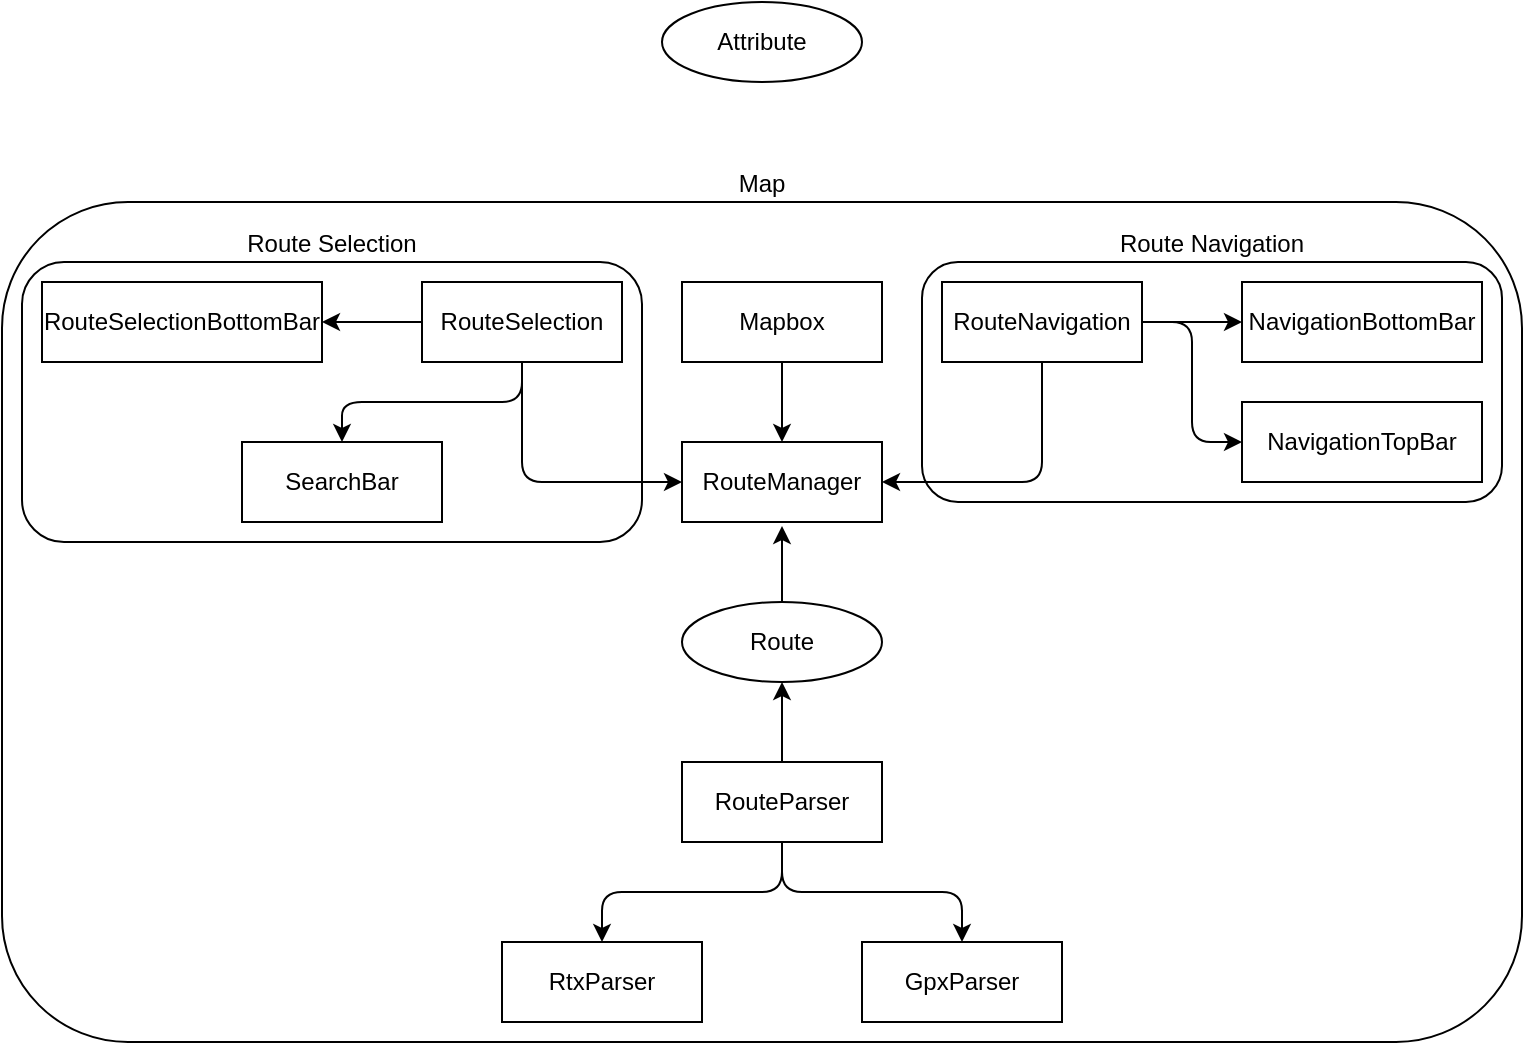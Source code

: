 <mxfile version="13.10.0" type="embed">
    <diagram id="96iW01J79K3crN-nY3J0" name="Page-1">
        <mxGraphModel dx="1081" dy="790" grid="1" gridSize="10" guides="1" tooltips="1" connect="1" arrows="1" fold="1" page="1" pageScale="1" pageWidth="1600" pageHeight="900" math="0" shadow="0">
            <root>
                <mxCell id="0"/>
                <mxCell id="1" parent="0"/>
                <mxCell id="46" value="Map" style="rounded=1;whiteSpace=wrap;html=1;sketch=0;labelPosition=center;verticalLabelPosition=top;align=center;verticalAlign=bottom;" vertex="1" parent="1">
                    <mxGeometry x="530" y="230" width="760" height="420" as="geometry"/>
                </mxCell>
                <mxCell id="45" value="Route Navigation" style="rounded=1;whiteSpace=wrap;html=1;sketch=0;spacing=2;labelPosition=center;verticalLabelPosition=top;align=center;verticalAlign=bottom;" vertex="1" parent="1">
                    <mxGeometry x="990" y="260" width="290" height="120" as="geometry"/>
                </mxCell>
                <mxCell id="42" value="Route Selection" style="rounded=1;whiteSpace=wrap;html=1;sketch=0;labelPosition=center;verticalLabelPosition=top;align=center;verticalAlign=bottom;" vertex="1" parent="1">
                    <mxGeometry x="540" y="260" width="310" height="140" as="geometry"/>
                </mxCell>
                <mxCell id="23" style="edgeStyle=orthogonalEdgeStyle;curved=0;rounded=1;sketch=0;orthogonalLoop=1;jettySize=auto;html=1;exitX=0.5;exitY=1;exitDx=0;exitDy=0;" edge="1" parent="1" source="16" target="19">
                    <mxGeometry relative="1" as="geometry"/>
                </mxCell>
                <mxCell id="16" value="Mapbox" style="whiteSpace=wrap;html=1;align=center;rounded=0;sketch=0;" vertex="1" parent="1">
                    <mxGeometry x="870" y="270" width="100" height="40" as="geometry"/>
                </mxCell>
                <mxCell id="29" style="edgeStyle=orthogonalEdgeStyle;curved=0;rounded=1;sketch=0;orthogonalLoop=1;jettySize=auto;html=1;entryX=0.5;entryY=0;entryDx=0;entryDy=0;" edge="1" parent="1" source="17" target="28">
                    <mxGeometry relative="1" as="geometry"/>
                </mxCell>
                <mxCell id="33" style="edgeStyle=orthogonalEdgeStyle;curved=0;rounded=1;sketch=0;orthogonalLoop=1;jettySize=auto;html=1;entryX=1;entryY=0.5;entryDx=0;entryDy=0;" edge="1" parent="1" source="17" target="30">
                    <mxGeometry relative="1" as="geometry"/>
                </mxCell>
                <mxCell id="17" value="RouteSelection" style="whiteSpace=wrap;html=1;align=center;rounded=0;sketch=0;" vertex="1" parent="1">
                    <mxGeometry x="740" y="270" width="100" height="40" as="geometry"/>
                </mxCell>
                <mxCell id="24" style="edgeStyle=orthogonalEdgeStyle;curved=0;rounded=1;sketch=0;orthogonalLoop=1;jettySize=auto;html=1;exitX=0.5;exitY=1;exitDx=0;exitDy=0;entryX=1;entryY=0.5;entryDx=0;entryDy=0;" edge="1" parent="1" source="18" target="19">
                    <mxGeometry relative="1" as="geometry"/>
                </mxCell>
                <mxCell id="35" style="edgeStyle=orthogonalEdgeStyle;curved=0;rounded=1;sketch=0;orthogonalLoop=1;jettySize=auto;html=1;exitX=1;exitY=0.5;exitDx=0;exitDy=0;entryX=0;entryY=0.5;entryDx=0;entryDy=0;" edge="1" parent="1" source="18" target="34">
                    <mxGeometry relative="1" as="geometry"/>
                </mxCell>
                <mxCell id="44" style="edgeStyle=orthogonalEdgeStyle;curved=0;rounded=1;sketch=0;orthogonalLoop=1;jettySize=auto;html=1;entryX=0;entryY=0.5;entryDx=0;entryDy=0;" edge="1" parent="1" source="18" target="43">
                    <mxGeometry relative="1" as="geometry"/>
                </mxCell>
                <mxCell id="18" value="RouteNavigation" style="whiteSpace=wrap;html=1;align=center;rounded=0;sketch=0;" vertex="1" parent="1">
                    <mxGeometry x="1000" y="270" width="100" height="40" as="geometry"/>
                </mxCell>
                <mxCell id="22" style="edgeStyle=orthogonalEdgeStyle;curved=0;rounded=1;sketch=0;orthogonalLoop=1;jettySize=auto;html=1;exitX=0.5;exitY=1;exitDx=0;exitDy=0;entryX=0;entryY=0.5;entryDx=0;entryDy=0;" edge="1" parent="1" source="17" target="19">
                    <mxGeometry relative="1" as="geometry"/>
                </mxCell>
                <mxCell id="19" value="RouteManager" style="whiteSpace=wrap;html=1;align=center;rounded=0;sketch=0;" vertex="1" parent="1">
                    <mxGeometry x="870" y="350" width="100" height="40" as="geometry"/>
                </mxCell>
                <mxCell id="21" style="edgeStyle=orthogonalEdgeStyle;curved=0;rounded=1;sketch=0;orthogonalLoop=1;jettySize=auto;html=1;" edge="1" parent="1" source="20">
                    <mxGeometry relative="1" as="geometry">
                        <mxPoint x="920" y="392" as="targetPoint"/>
                    </mxGeometry>
                </mxCell>
                <mxCell id="20" value="Route" style="ellipse;whiteSpace=wrap;html=1;align=center;rounded=0;sketch=0;" vertex="1" parent="1">
                    <mxGeometry x="870" y="430" width="100" height="40" as="geometry"/>
                </mxCell>
                <mxCell id="28" value="SearchBar" style="whiteSpace=wrap;html=1;align=center;rounded=0;sketch=0;" vertex="1" parent="1">
                    <mxGeometry x="650" y="350" width="100" height="40" as="geometry"/>
                </mxCell>
                <mxCell id="30" value="RouteSelectionBottomBar" style="whiteSpace=wrap;html=1;align=center;rounded=0;sketch=0;" vertex="1" parent="1">
                    <mxGeometry x="550" y="270" width="140" height="40" as="geometry"/>
                </mxCell>
                <mxCell id="34" value="NavigationBottomBar" style="whiteSpace=wrap;html=1;align=center;rounded=0;sketch=0;" vertex="1" parent="1">
                    <mxGeometry x="1150" y="270" width="120" height="40" as="geometry"/>
                </mxCell>
                <mxCell id="37" style="edgeStyle=orthogonalEdgeStyle;curved=0;rounded=1;sketch=0;orthogonalLoop=1;jettySize=auto;html=1;entryX=0.5;entryY=1;entryDx=0;entryDy=0;" edge="1" parent="1" source="36" target="20">
                    <mxGeometry relative="1" as="geometry"/>
                </mxCell>
                <mxCell id="40" style="edgeStyle=orthogonalEdgeStyle;curved=0;rounded=1;sketch=0;orthogonalLoop=1;jettySize=auto;html=1;entryX=0.5;entryY=0;entryDx=0;entryDy=0;" edge="1" parent="1" source="36" target="38">
                    <mxGeometry relative="1" as="geometry"/>
                </mxCell>
                <mxCell id="41" style="edgeStyle=orthogonalEdgeStyle;curved=0;rounded=1;sketch=0;orthogonalLoop=1;jettySize=auto;html=1;entryX=0.5;entryY=0;entryDx=0;entryDy=0;" edge="1" parent="1" source="36" target="39">
                    <mxGeometry relative="1" as="geometry"/>
                </mxCell>
                <mxCell id="36" value="RouteParser" style="whiteSpace=wrap;html=1;align=center;rounded=0;sketch=0;" vertex="1" parent="1">
                    <mxGeometry x="870" y="510" width="100" height="40" as="geometry"/>
                </mxCell>
                <mxCell id="38" value="RtxParser" style="whiteSpace=wrap;html=1;align=center;rounded=0;sketch=0;" vertex="1" parent="1">
                    <mxGeometry x="780" y="600" width="100" height="40" as="geometry"/>
                </mxCell>
                <mxCell id="39" value="GpxParser" style="whiteSpace=wrap;html=1;align=center;rounded=0;sketch=0;" vertex="1" parent="1">
                    <mxGeometry x="960" y="600" width="100" height="40" as="geometry"/>
                </mxCell>
                <mxCell id="43" value="NavigationTopBar" style="whiteSpace=wrap;html=1;align=center;rounded=0;sketch=0;" vertex="1" parent="1">
                    <mxGeometry x="1150" y="330" width="120" height="40" as="geometry"/>
                </mxCell>
                <mxCell id="48" value="Attribute" style="ellipse;whiteSpace=wrap;html=1;align=center;rounded=0;sketch=0;" vertex="1" parent="1">
                    <mxGeometry x="860" y="130" width="100" height="40" as="geometry"/>
                </mxCell>
            </root>
        </mxGraphModel>
    </diagram>
</mxfile>